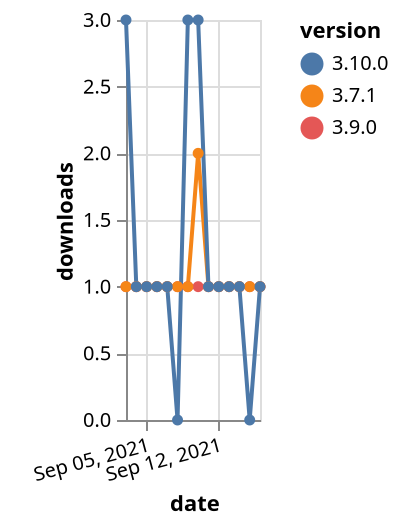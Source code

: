 {"$schema": "https://vega.github.io/schema/vega-lite/v5.json", "description": "A simple bar chart with embedded data.", "data": {"values": [{"date": "2021-09-03", "total": 172, "delta": 1, "version": "3.9.0"}, {"date": "2021-09-04", "total": 173, "delta": 1, "version": "3.9.0"}, {"date": "2021-09-05", "total": 174, "delta": 1, "version": "3.9.0"}, {"date": "2021-09-06", "total": 175, "delta": 1, "version": "3.9.0"}, {"date": "2021-09-07", "total": 176, "delta": 1, "version": "3.9.0"}, {"date": "2021-09-08", "total": 177, "delta": 1, "version": "3.9.0"}, {"date": "2021-09-09", "total": 178, "delta": 1, "version": "3.9.0"}, {"date": "2021-09-10", "total": 179, "delta": 1, "version": "3.9.0"}, {"date": "2021-09-11", "total": 180, "delta": 1, "version": "3.9.0"}, {"date": "2021-09-12", "total": 181, "delta": 1, "version": "3.9.0"}, {"date": "2021-09-13", "total": 182, "delta": 1, "version": "3.9.0"}, {"date": "2021-09-14", "total": 183, "delta": 1, "version": "3.9.0"}, {"date": "2021-09-15", "total": 184, "delta": 1, "version": "3.9.0"}, {"date": "2021-09-16", "total": 185, "delta": 1, "version": "3.9.0"}, {"date": "2021-09-03", "total": 214, "delta": 1, "version": "3.7.1"}, {"date": "2021-09-04", "total": 215, "delta": 1, "version": "3.7.1"}, {"date": "2021-09-05", "total": 216, "delta": 1, "version": "3.7.1"}, {"date": "2021-09-06", "total": 217, "delta": 1, "version": "3.7.1"}, {"date": "2021-09-07", "total": 218, "delta": 1, "version": "3.7.1"}, {"date": "2021-09-08", "total": 219, "delta": 1, "version": "3.7.1"}, {"date": "2021-09-09", "total": 220, "delta": 1, "version": "3.7.1"}, {"date": "2021-09-10", "total": 222, "delta": 2, "version": "3.7.1"}, {"date": "2021-09-11", "total": 223, "delta": 1, "version": "3.7.1"}, {"date": "2021-09-12", "total": 224, "delta": 1, "version": "3.7.1"}, {"date": "2021-09-13", "total": 225, "delta": 1, "version": "3.7.1"}, {"date": "2021-09-14", "total": 226, "delta": 1, "version": "3.7.1"}, {"date": "2021-09-15", "total": 227, "delta": 1, "version": "3.7.1"}, {"date": "2021-09-16", "total": 228, "delta": 1, "version": "3.7.1"}, {"date": "2021-09-03", "total": 313, "delta": 3, "version": "3.10.0"}, {"date": "2021-09-04", "total": 314, "delta": 1, "version": "3.10.0"}, {"date": "2021-09-05", "total": 315, "delta": 1, "version": "3.10.0"}, {"date": "2021-09-06", "total": 316, "delta": 1, "version": "3.10.0"}, {"date": "2021-09-07", "total": 317, "delta": 1, "version": "3.10.0"}, {"date": "2021-09-08", "total": 317, "delta": 0, "version": "3.10.0"}, {"date": "2021-09-09", "total": 320, "delta": 3, "version": "3.10.0"}, {"date": "2021-09-10", "total": 323, "delta": 3, "version": "3.10.0"}, {"date": "2021-09-11", "total": 324, "delta": 1, "version": "3.10.0"}, {"date": "2021-09-12", "total": 325, "delta": 1, "version": "3.10.0"}, {"date": "2021-09-13", "total": 326, "delta": 1, "version": "3.10.0"}, {"date": "2021-09-14", "total": 327, "delta": 1, "version": "3.10.0"}, {"date": "2021-09-15", "total": 327, "delta": 0, "version": "3.10.0"}, {"date": "2021-09-16", "total": 328, "delta": 1, "version": "3.10.0"}]}, "width": "container", "mark": {"type": "line", "point": {"filled": true}}, "encoding": {"x": {"field": "date", "type": "temporal", "timeUnit": "yearmonthdate", "title": "date", "axis": {"labelAngle": -15}}, "y": {"field": "delta", "type": "quantitative", "title": "downloads"}, "color": {"field": "version", "type": "nominal"}, "tooltip": {"field": "delta"}}}